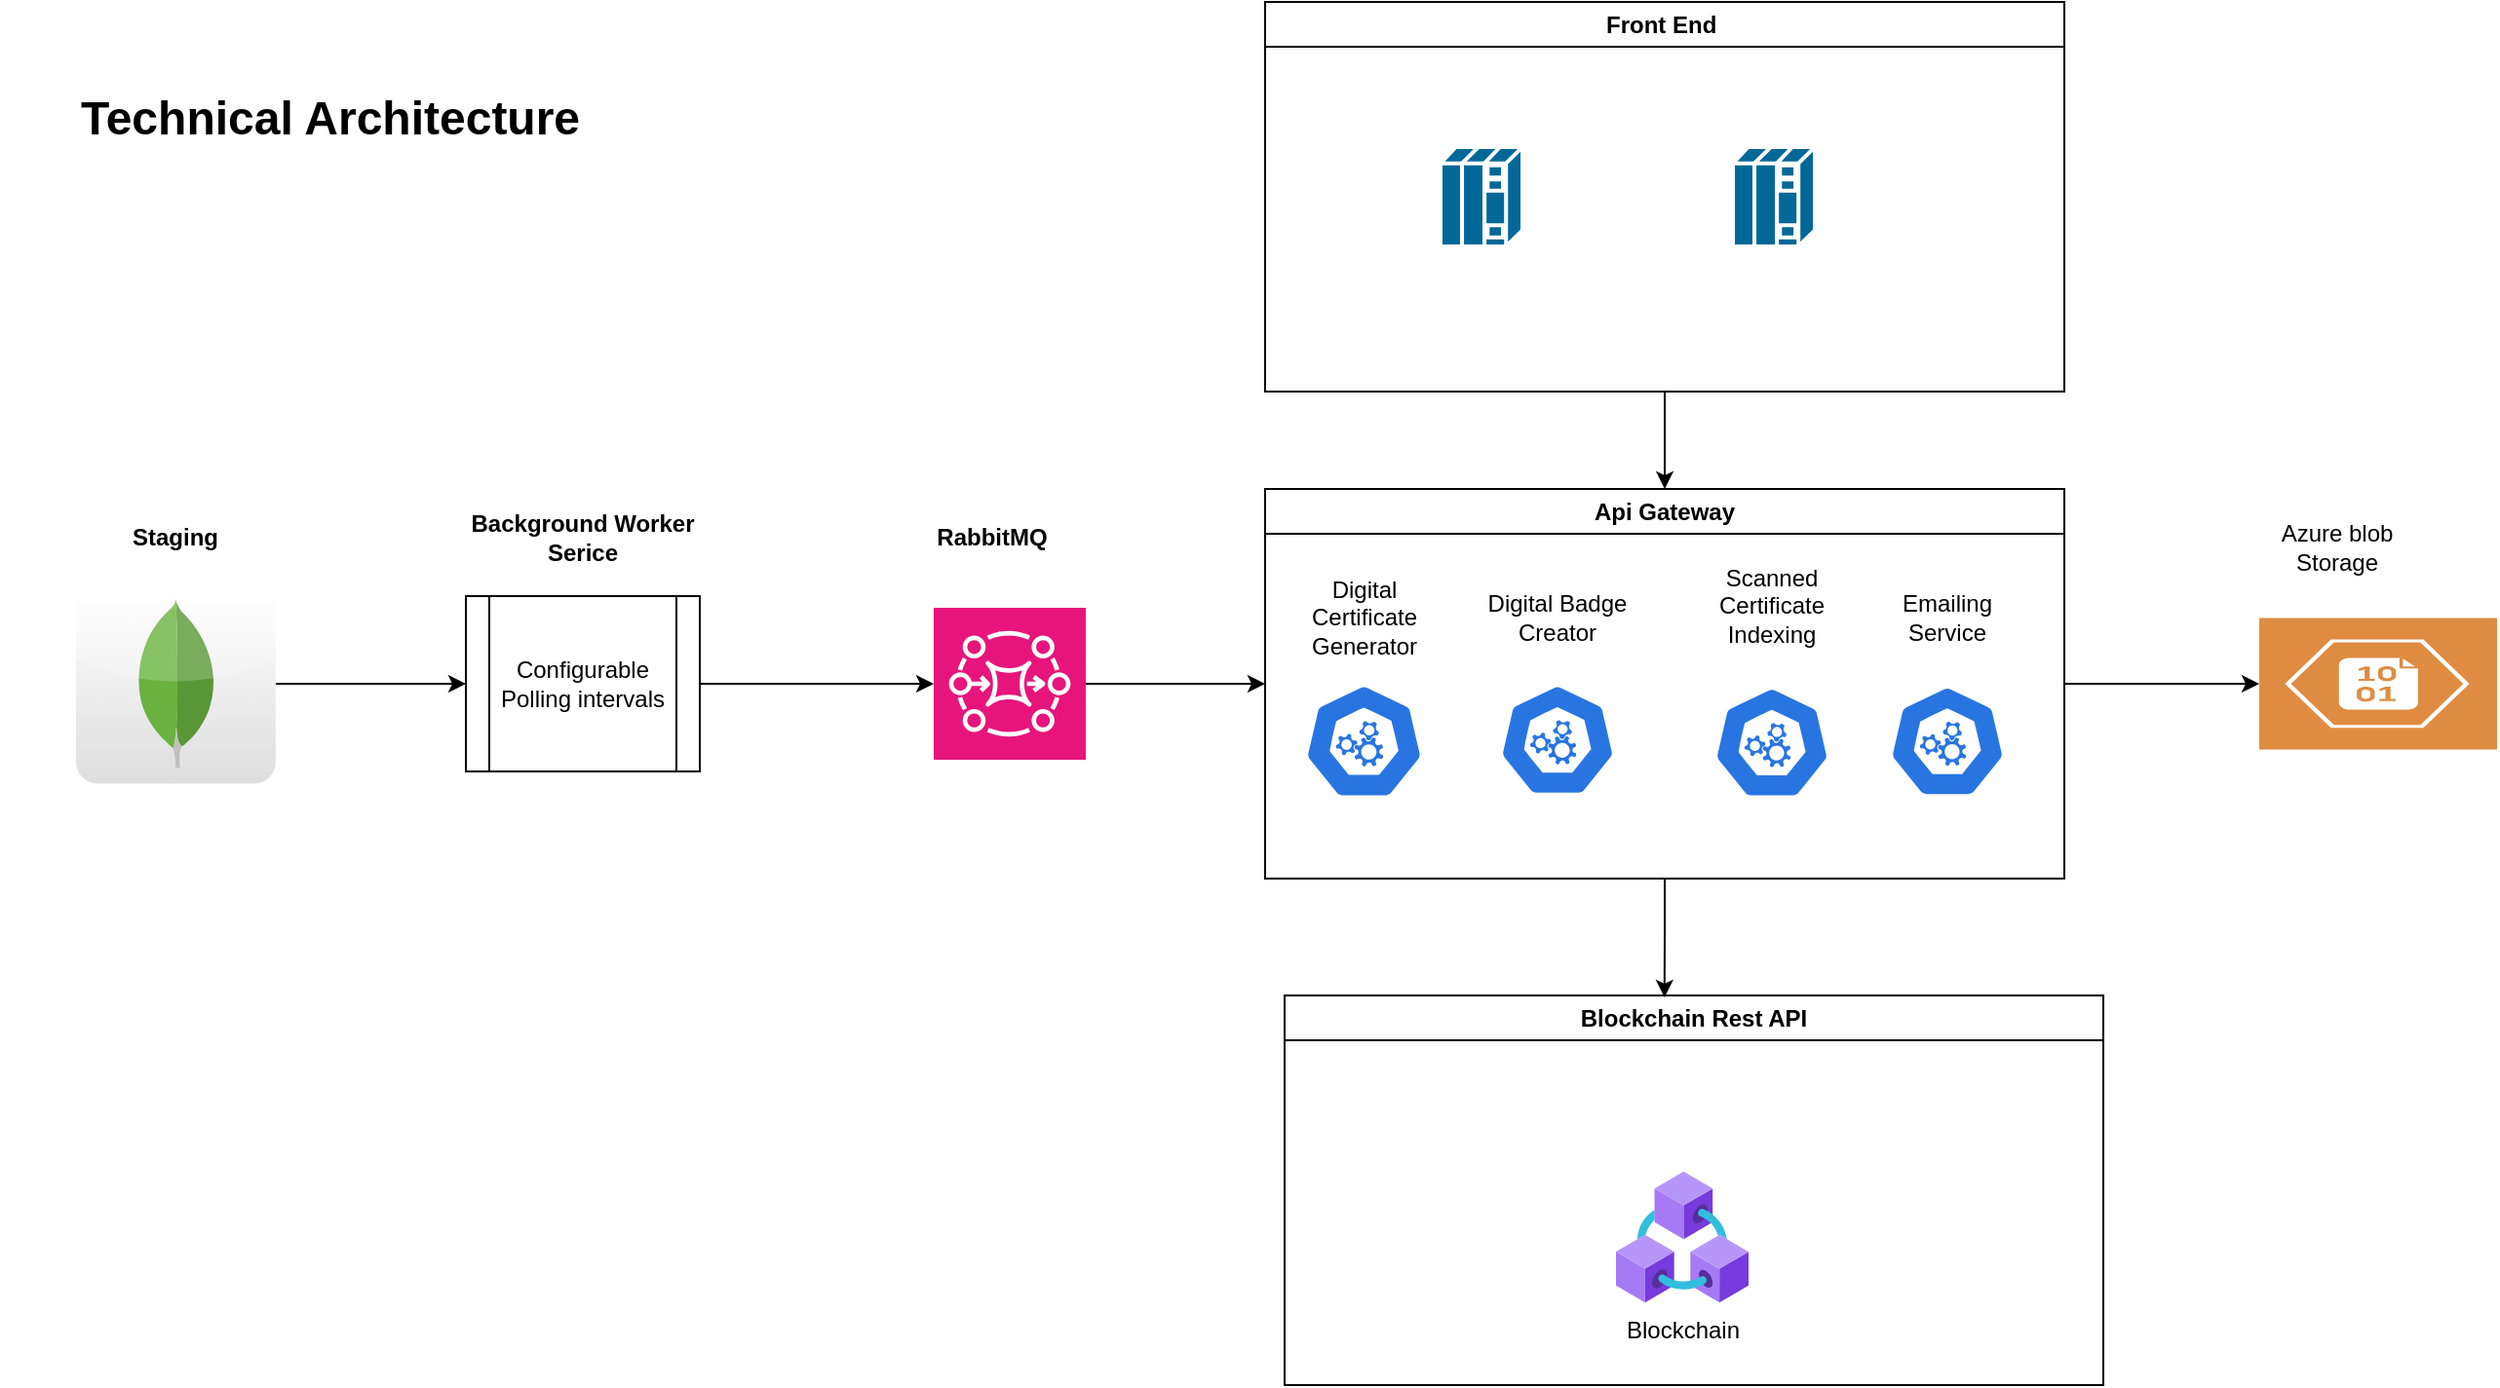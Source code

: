 <mxfile version="24.7.7">
  <diagram id="f106602c-feb2-e66a-4537-3a34d633f6aa" name="Page-1">
    <mxGraphModel dx="1563" dy="1553" grid="1" gridSize="10" guides="1" tooltips="1" connect="1" arrows="1" fold="1" page="1" pageScale="1" pageWidth="1169" pageHeight="827" background="none" math="0" shadow="0">
      <root>
        <mxCell id="0" />
        <mxCell id="1" parent="0" />
        <mxCell id="xzdhvyfGosut9zscTU-Z-1" value="Configurable Polling intervals" style="shape=process;whiteSpace=wrap;html=1;backgroundOutline=1;" vertex="1" parent="1">
          <mxGeometry x="300" y="125" width="120" height="90" as="geometry" />
        </mxCell>
        <mxCell id="xzdhvyfGosut9zscTU-Z-5" style="edgeStyle=orthogonalEdgeStyle;rounded=0;orthogonalLoop=1;jettySize=auto;html=1;entryX=0;entryY=0.5;entryDx=0;entryDy=0;" edge="1" parent="1" source="xzdhvyfGosut9zscTU-Z-2" target="xzdhvyfGosut9zscTU-Z-1">
          <mxGeometry relative="1" as="geometry" />
        </mxCell>
        <mxCell id="xzdhvyfGosut9zscTU-Z-2" value="" style="dashed=0;outlineConnect=0;html=1;align=center;labelPosition=center;verticalLabelPosition=bottom;verticalAlign=top;shape=mxgraph.webicons.mongodb;gradientColor=#DFDEDE" vertex="1" parent="1">
          <mxGeometry x="100" y="118.8" width="102.4" height="102.4" as="geometry" />
        </mxCell>
        <mxCell id="xzdhvyfGosut9zscTU-Z-3" value="&lt;b&gt;Staging&lt;/b&gt;" style="text;html=1;align=center;verticalAlign=middle;whiteSpace=wrap;rounded=0;" vertex="1" parent="1">
          <mxGeometry x="121.2" y="80" width="60" height="30" as="geometry" />
        </mxCell>
        <mxCell id="xzdhvyfGosut9zscTU-Z-4" value="&lt;b&gt;Background Worker Serice&lt;/b&gt;" style="text;html=1;align=center;verticalAlign=middle;whiteSpace=wrap;rounded=0;" vertex="1" parent="1">
          <mxGeometry x="300" y="80" width="120" height="30" as="geometry" />
        </mxCell>
        <mxCell id="xzdhvyfGosut9zscTU-Z-15" style="edgeStyle=orthogonalEdgeStyle;rounded=0;orthogonalLoop=1;jettySize=auto;html=1;" edge="1" parent="1" source="xzdhvyfGosut9zscTU-Z-6">
          <mxGeometry relative="1" as="geometry">
            <mxPoint x="710" y="170" as="targetPoint" />
          </mxGeometry>
        </mxCell>
        <mxCell id="xzdhvyfGosut9zscTU-Z-6" value="" style="sketch=0;points=[[0,0,0],[0.25,0,0],[0.5,0,0],[0.75,0,0],[1,0,0],[0,1,0],[0.25,1,0],[0.5,1,0],[0.75,1,0],[1,1,0],[0,0.25,0],[0,0.5,0],[0,0.75,0],[1,0.25,0],[1,0.5,0],[1,0.75,0]];outlineConnect=0;fontColor=#232F3E;fillColor=#E7157B;strokeColor=#ffffff;dashed=0;verticalLabelPosition=bottom;verticalAlign=top;align=center;html=1;fontSize=12;fontStyle=0;aspect=fixed;shape=mxgraph.aws4.resourceIcon;resIcon=mxgraph.aws4.mq;" vertex="1" parent="1">
          <mxGeometry x="540" y="131" width="78" height="78" as="geometry" />
        </mxCell>
        <mxCell id="xzdhvyfGosut9zscTU-Z-10" style="edgeStyle=orthogonalEdgeStyle;rounded=0;orthogonalLoop=1;jettySize=auto;html=1;entryX=0;entryY=0.5;entryDx=0;entryDy=0;entryPerimeter=0;" edge="1" parent="1" source="xzdhvyfGosut9zscTU-Z-1" target="xzdhvyfGosut9zscTU-Z-6">
          <mxGeometry relative="1" as="geometry" />
        </mxCell>
        <mxCell id="xzdhvyfGosut9zscTU-Z-11" value="&lt;b&gt;RabbitMQ&lt;/b&gt;" style="text;html=1;align=center;verticalAlign=middle;whiteSpace=wrap;rounded=0;" vertex="1" parent="1">
          <mxGeometry x="510" y="80" width="120" height="30" as="geometry" />
        </mxCell>
        <mxCell id="xzdhvyfGosut9zscTU-Z-32" style="edgeStyle=orthogonalEdgeStyle;rounded=0;orthogonalLoop=1;jettySize=auto;html=1;" edge="1" parent="1" source="xzdhvyfGosut9zscTU-Z-14" target="xzdhvyfGosut9zscTU-Z-27">
          <mxGeometry relative="1" as="geometry" />
        </mxCell>
        <mxCell id="xzdhvyfGosut9zscTU-Z-14" value="Api Gateway" style="swimlane;whiteSpace=wrap;html=1;" vertex="1" parent="1">
          <mxGeometry x="710" y="70" width="410" height="200" as="geometry" />
        </mxCell>
        <mxCell id="xzdhvyfGosut9zscTU-Z-16" value="" style="aspect=fixed;sketch=0;html=1;dashed=0;whitespace=wrap;verticalLabelPosition=bottom;verticalAlign=top;fillColor=#2875E2;strokeColor=#ffffff;points=[[0.005,0.63,0],[0.1,0.2,0],[0.9,0.2,0],[0.5,0,0],[0.995,0.63,0],[0.72,0.99,0],[0.5,1,0],[0.28,0.99,0]];shape=mxgraph.kubernetes.icon2;prIcon=api" vertex="1" parent="xzdhvyfGosut9zscTU-Z-14">
          <mxGeometry x="120" y="100" width="60" height="57.6" as="geometry" />
        </mxCell>
        <mxCell id="xzdhvyfGosut9zscTU-Z-17" value="" style="aspect=fixed;sketch=0;html=1;dashed=0;whitespace=wrap;verticalLabelPosition=bottom;verticalAlign=top;fillColor=#2875E2;strokeColor=#ffffff;points=[[0.005,0.63,0],[0.1,0.2,0],[0.9,0.2,0],[0.5,0,0],[0.995,0.63,0],[0.72,0.99,0],[0.5,1,0],[0.28,0.99,0]];shape=mxgraph.kubernetes.icon2;prIcon=api" vertex="1" parent="xzdhvyfGosut9zscTU-Z-14">
          <mxGeometry x="230" y="101.4" width="60" height="57.6" as="geometry" />
        </mxCell>
        <mxCell id="xzdhvyfGosut9zscTU-Z-18" value="" style="aspect=fixed;sketch=0;html=1;dashed=0;whitespace=wrap;verticalLabelPosition=bottom;verticalAlign=top;fillColor=#2875E2;strokeColor=#ffffff;points=[[0.005,0.63,0],[0.1,0.2,0],[0.9,0.2,0],[0.5,0,0],[0.995,0.63,0],[0.72,0.99,0],[0.5,1,0],[0.28,0.99,0]];shape=mxgraph.kubernetes.icon2;prIcon=api" vertex="1" parent="xzdhvyfGosut9zscTU-Z-14">
          <mxGeometry x="20" y="100" width="61.46" height="59" as="geometry" />
        </mxCell>
        <mxCell id="xzdhvyfGosut9zscTU-Z-20" value="Digital Certificate Generator" style="text;html=1;align=center;verticalAlign=middle;whiteSpace=wrap;rounded=0;" vertex="1" parent="xzdhvyfGosut9zscTU-Z-14">
          <mxGeometry x="20.73" y="40" width="60" height="51" as="geometry" />
        </mxCell>
        <mxCell id="xzdhvyfGosut9zscTU-Z-21" value="Digital Badge Creator" style="text;html=1;align=center;verticalAlign=middle;whiteSpace=wrap;rounded=0;" vertex="1" parent="xzdhvyfGosut9zscTU-Z-14">
          <mxGeometry x="110" y="40" width="80" height="51" as="geometry" />
        </mxCell>
        <mxCell id="xzdhvyfGosut9zscTU-Z-22" value="Scanned Certificate Indexing" style="text;html=1;align=center;verticalAlign=middle;whiteSpace=wrap;rounded=0;" vertex="1" parent="xzdhvyfGosut9zscTU-Z-14">
          <mxGeometry x="210" y="34.8" width="100" height="51" as="geometry" />
        </mxCell>
        <mxCell id="xzdhvyfGosut9zscTU-Z-28" value="" style="aspect=fixed;sketch=0;html=1;dashed=0;whitespace=wrap;verticalLabelPosition=bottom;verticalAlign=top;fillColor=#2875E2;strokeColor=#ffffff;points=[[0.005,0.63,0],[0.1,0.2,0],[0.9,0.2,0],[0.5,0,0],[0.995,0.63,0],[0.72,0.99,0],[0.5,1,0],[0.28,0.99,0]];shape=mxgraph.kubernetes.icon2;prIcon=api" vertex="1" parent="xzdhvyfGosut9zscTU-Z-14">
          <mxGeometry x="320" y="100.7" width="60" height="57.6" as="geometry" />
        </mxCell>
        <mxCell id="xzdhvyfGosut9zscTU-Z-26" value="Emailing Service" style="text;html=1;align=center;verticalAlign=middle;whiteSpace=wrap;rounded=0;" vertex="1" parent="xzdhvyfGosut9zscTU-Z-14">
          <mxGeometry x="310" y="40" width="80" height="51" as="geometry" />
        </mxCell>
        <mxCell id="xzdhvyfGosut9zscTU-Z-27" value="" style="sketch=0;pointerEvents=1;shadow=0;dashed=0;html=1;strokeColor=none;fillColor=#DF8C42;labelPosition=center;verticalLabelPosition=bottom;verticalAlign=top;align=center;outlineConnect=0;shape=mxgraph.veeam2.azure_blob;" vertex="1" parent="1">
          <mxGeometry x="1220" y="136.2" width="122" height="67.6" as="geometry" />
        </mxCell>
        <mxCell id="xzdhvyfGosut9zscTU-Z-33" value="Azure blob Storage" style="text;html=1;align=center;verticalAlign=middle;whiteSpace=wrap;rounded=0;" vertex="1" parent="1">
          <mxGeometry x="1220" y="74" width="80" height="51" as="geometry" />
        </mxCell>
        <mxCell id="xzdhvyfGosut9zscTU-Z-35" value="Blockchain Rest API" style="swimlane;whiteSpace=wrap;html=1;" vertex="1" parent="1">
          <mxGeometry x="720" y="330" width="420" height="200" as="geometry" />
        </mxCell>
        <mxCell id="xzdhvyfGosut9zscTU-Z-34" value="Blockchain" style="image;aspect=fixed;html=1;points=[];align=center;fontSize=12;image=img/lib/azure2/blockchain/Azure_Blockchain_Service.svg;" vertex="1" parent="xzdhvyfGosut9zscTU-Z-35">
          <mxGeometry x="170" y="90" width="68" height="68" as="geometry" />
        </mxCell>
        <mxCell id="xzdhvyfGosut9zscTU-Z-44" style="edgeStyle=orthogonalEdgeStyle;rounded=0;orthogonalLoop=1;jettySize=auto;html=1;entryX=0.464;entryY=0.005;entryDx=0;entryDy=0;entryPerimeter=0;" edge="1" parent="1" source="xzdhvyfGosut9zscTU-Z-14" target="xzdhvyfGosut9zscTU-Z-35">
          <mxGeometry relative="1" as="geometry" />
        </mxCell>
        <mxCell id="xzdhvyfGosut9zscTU-Z-51" style="edgeStyle=orthogonalEdgeStyle;rounded=0;orthogonalLoop=1;jettySize=auto;html=1;entryX=0.5;entryY=0;entryDx=0;entryDy=0;" edge="1" parent="1" source="xzdhvyfGosut9zscTU-Z-45" target="xzdhvyfGosut9zscTU-Z-14">
          <mxGeometry relative="1" as="geometry" />
        </mxCell>
        <mxCell id="xzdhvyfGosut9zscTU-Z-45" value="Front End&amp;nbsp;" style="swimlane;whiteSpace=wrap;html=1;" vertex="1" parent="1">
          <mxGeometry x="710" y="-180" width="410" height="200" as="geometry" />
        </mxCell>
        <mxCell id="xzdhvyfGosut9zscTU-Z-47" value="" style="shape=mxgraph.cisco.misc.front_end_processor;html=1;pointerEvents=1;dashed=0;fillColor=#036897;strokeColor=#ffffff;strokeWidth=2;verticalLabelPosition=bottom;verticalAlign=top;align=center;outlineConnect=0;" vertex="1" parent="xzdhvyfGosut9zscTU-Z-45">
          <mxGeometry x="90.0" y="74.5" width="42" height="51" as="geometry" />
        </mxCell>
        <mxCell id="xzdhvyfGosut9zscTU-Z-48" value="" style="shape=mxgraph.cisco.misc.front_end_processor;html=1;pointerEvents=1;dashed=0;fillColor=#036897;strokeColor=#ffffff;strokeWidth=2;verticalLabelPosition=bottom;verticalAlign=top;align=center;outlineConnect=0;" vertex="1" parent="xzdhvyfGosut9zscTU-Z-45">
          <mxGeometry x="240" y="74.5" width="42" height="51" as="geometry" />
        </mxCell>
        <mxCell id="xzdhvyfGosut9zscTU-Z-53" value="&lt;b&gt;&lt;font style=&quot;font-size: 24px;&quot;&gt;Technical Architecture&lt;/font&gt;&lt;/b&gt;" style="text;html=1;align=center;verticalAlign=middle;whiteSpace=wrap;rounded=0;" vertex="1" parent="1">
          <mxGeometry x="61.2" y="-160" width="338.8" height="80" as="geometry" />
        </mxCell>
      </root>
    </mxGraphModel>
  </diagram>
</mxfile>
